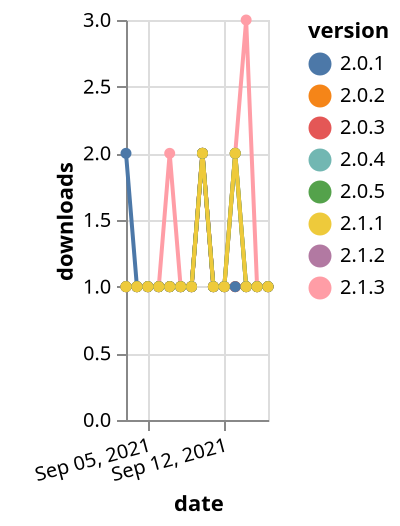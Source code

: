 {"$schema": "https://vega.github.io/schema/vega-lite/v5.json", "description": "A simple bar chart with embedded data.", "data": {"values": [{"date": "2021-09-03", "total": 212, "delta": 1, "version": "2.0.2"}, {"date": "2021-09-04", "total": 213, "delta": 1, "version": "2.0.2"}, {"date": "2021-09-05", "total": 214, "delta": 1, "version": "2.0.2"}, {"date": "2021-09-06", "total": 215, "delta": 1, "version": "2.0.2"}, {"date": "2021-09-07", "total": 216, "delta": 1, "version": "2.0.2"}, {"date": "2021-09-08", "total": 217, "delta": 1, "version": "2.0.2"}, {"date": "2021-09-09", "total": 218, "delta": 1, "version": "2.0.2"}, {"date": "2021-09-10", "total": 220, "delta": 2, "version": "2.0.2"}, {"date": "2021-09-11", "total": 221, "delta": 1, "version": "2.0.2"}, {"date": "2021-09-12", "total": 222, "delta": 1, "version": "2.0.2"}, {"date": "2021-09-13", "total": 223, "delta": 1, "version": "2.0.2"}, {"date": "2021-09-14", "total": 224, "delta": 1, "version": "2.0.2"}, {"date": "2021-09-15", "total": 225, "delta": 1, "version": "2.0.2"}, {"date": "2021-09-16", "total": 226, "delta": 1, "version": "2.0.2"}, {"date": "2021-09-03", "total": 158, "delta": 1, "version": "2.1.3"}, {"date": "2021-09-04", "total": 159, "delta": 1, "version": "2.1.3"}, {"date": "2021-09-05", "total": 160, "delta": 1, "version": "2.1.3"}, {"date": "2021-09-06", "total": 161, "delta": 1, "version": "2.1.3"}, {"date": "2021-09-07", "total": 163, "delta": 2, "version": "2.1.3"}, {"date": "2021-09-08", "total": 164, "delta": 1, "version": "2.1.3"}, {"date": "2021-09-09", "total": 165, "delta": 1, "version": "2.1.3"}, {"date": "2021-09-10", "total": 167, "delta": 2, "version": "2.1.3"}, {"date": "2021-09-11", "total": 168, "delta": 1, "version": "2.1.3"}, {"date": "2021-09-12", "total": 169, "delta": 1, "version": "2.1.3"}, {"date": "2021-09-13", "total": 171, "delta": 2, "version": "2.1.3"}, {"date": "2021-09-14", "total": 174, "delta": 3, "version": "2.1.3"}, {"date": "2021-09-15", "total": 175, "delta": 1, "version": "2.1.3"}, {"date": "2021-09-16", "total": 176, "delta": 1, "version": "2.1.3"}, {"date": "2021-09-03", "total": 149, "delta": 1, "version": "2.0.4"}, {"date": "2021-09-04", "total": 150, "delta": 1, "version": "2.0.4"}, {"date": "2021-09-05", "total": 151, "delta": 1, "version": "2.0.4"}, {"date": "2021-09-06", "total": 152, "delta": 1, "version": "2.0.4"}, {"date": "2021-09-07", "total": 153, "delta": 1, "version": "2.0.4"}, {"date": "2021-09-08", "total": 154, "delta": 1, "version": "2.0.4"}, {"date": "2021-09-09", "total": 155, "delta": 1, "version": "2.0.4"}, {"date": "2021-09-10", "total": 157, "delta": 2, "version": "2.0.4"}, {"date": "2021-09-11", "total": 158, "delta": 1, "version": "2.0.4"}, {"date": "2021-09-12", "total": 159, "delta": 1, "version": "2.0.4"}, {"date": "2021-09-13", "total": 161, "delta": 2, "version": "2.0.4"}, {"date": "2021-09-14", "total": 162, "delta": 1, "version": "2.0.4"}, {"date": "2021-09-15", "total": 163, "delta": 1, "version": "2.0.4"}, {"date": "2021-09-16", "total": 164, "delta": 1, "version": "2.0.4"}, {"date": "2021-09-03", "total": 175, "delta": 1, "version": "2.0.3"}, {"date": "2021-09-04", "total": 176, "delta": 1, "version": "2.0.3"}, {"date": "2021-09-05", "total": 177, "delta": 1, "version": "2.0.3"}, {"date": "2021-09-06", "total": 178, "delta": 1, "version": "2.0.3"}, {"date": "2021-09-07", "total": 179, "delta": 1, "version": "2.0.3"}, {"date": "2021-09-08", "total": 180, "delta": 1, "version": "2.0.3"}, {"date": "2021-09-09", "total": 181, "delta": 1, "version": "2.0.3"}, {"date": "2021-09-10", "total": 183, "delta": 2, "version": "2.0.3"}, {"date": "2021-09-11", "total": 184, "delta": 1, "version": "2.0.3"}, {"date": "2021-09-12", "total": 185, "delta": 1, "version": "2.0.3"}, {"date": "2021-09-13", "total": 186, "delta": 1, "version": "2.0.3"}, {"date": "2021-09-14", "total": 187, "delta": 1, "version": "2.0.3"}, {"date": "2021-09-15", "total": 188, "delta": 1, "version": "2.0.3"}, {"date": "2021-09-16", "total": 189, "delta": 1, "version": "2.0.3"}, {"date": "2021-09-03", "total": 132, "delta": 1, "version": "2.1.2"}, {"date": "2021-09-04", "total": 133, "delta": 1, "version": "2.1.2"}, {"date": "2021-09-05", "total": 134, "delta": 1, "version": "2.1.2"}, {"date": "2021-09-06", "total": 135, "delta": 1, "version": "2.1.2"}, {"date": "2021-09-07", "total": 136, "delta": 1, "version": "2.1.2"}, {"date": "2021-09-08", "total": 137, "delta": 1, "version": "2.1.2"}, {"date": "2021-09-09", "total": 138, "delta": 1, "version": "2.1.2"}, {"date": "2021-09-10", "total": 140, "delta": 2, "version": "2.1.2"}, {"date": "2021-09-11", "total": 141, "delta": 1, "version": "2.1.2"}, {"date": "2021-09-12", "total": 142, "delta": 1, "version": "2.1.2"}, {"date": "2021-09-13", "total": 144, "delta": 2, "version": "2.1.2"}, {"date": "2021-09-14", "total": 145, "delta": 1, "version": "2.1.2"}, {"date": "2021-09-15", "total": 146, "delta": 1, "version": "2.1.2"}, {"date": "2021-09-16", "total": 147, "delta": 1, "version": "2.1.2"}, {"date": "2021-09-03", "total": 219, "delta": 2, "version": "2.0.1"}, {"date": "2021-09-04", "total": 220, "delta": 1, "version": "2.0.1"}, {"date": "2021-09-05", "total": 221, "delta": 1, "version": "2.0.1"}, {"date": "2021-09-06", "total": 222, "delta": 1, "version": "2.0.1"}, {"date": "2021-09-07", "total": 223, "delta": 1, "version": "2.0.1"}, {"date": "2021-09-08", "total": 224, "delta": 1, "version": "2.0.1"}, {"date": "2021-09-09", "total": 225, "delta": 1, "version": "2.0.1"}, {"date": "2021-09-10", "total": 227, "delta": 2, "version": "2.0.1"}, {"date": "2021-09-11", "total": 228, "delta": 1, "version": "2.0.1"}, {"date": "2021-09-12", "total": 229, "delta": 1, "version": "2.0.1"}, {"date": "2021-09-13", "total": 230, "delta": 1, "version": "2.0.1"}, {"date": "2021-09-14", "total": 231, "delta": 1, "version": "2.0.1"}, {"date": "2021-09-15", "total": 232, "delta": 1, "version": "2.0.1"}, {"date": "2021-09-16", "total": 233, "delta": 1, "version": "2.0.1"}, {"date": "2021-09-03", "total": 167, "delta": 1, "version": "2.0.5"}, {"date": "2021-09-04", "total": 168, "delta": 1, "version": "2.0.5"}, {"date": "2021-09-05", "total": 169, "delta": 1, "version": "2.0.5"}, {"date": "2021-09-06", "total": 170, "delta": 1, "version": "2.0.5"}, {"date": "2021-09-07", "total": 171, "delta": 1, "version": "2.0.5"}, {"date": "2021-09-08", "total": 172, "delta": 1, "version": "2.0.5"}, {"date": "2021-09-09", "total": 173, "delta": 1, "version": "2.0.5"}, {"date": "2021-09-10", "total": 175, "delta": 2, "version": "2.0.5"}, {"date": "2021-09-11", "total": 176, "delta": 1, "version": "2.0.5"}, {"date": "2021-09-12", "total": 177, "delta": 1, "version": "2.0.5"}, {"date": "2021-09-13", "total": 179, "delta": 2, "version": "2.0.5"}, {"date": "2021-09-14", "total": 180, "delta": 1, "version": "2.0.5"}, {"date": "2021-09-15", "total": 181, "delta": 1, "version": "2.0.5"}, {"date": "2021-09-16", "total": 182, "delta": 1, "version": "2.0.5"}, {"date": "2021-09-03", "total": 158, "delta": 1, "version": "2.1.1"}, {"date": "2021-09-04", "total": 159, "delta": 1, "version": "2.1.1"}, {"date": "2021-09-05", "total": 160, "delta": 1, "version": "2.1.1"}, {"date": "2021-09-06", "total": 161, "delta": 1, "version": "2.1.1"}, {"date": "2021-09-07", "total": 162, "delta": 1, "version": "2.1.1"}, {"date": "2021-09-08", "total": 163, "delta": 1, "version": "2.1.1"}, {"date": "2021-09-09", "total": 164, "delta": 1, "version": "2.1.1"}, {"date": "2021-09-10", "total": 166, "delta": 2, "version": "2.1.1"}, {"date": "2021-09-11", "total": 167, "delta": 1, "version": "2.1.1"}, {"date": "2021-09-12", "total": 168, "delta": 1, "version": "2.1.1"}, {"date": "2021-09-13", "total": 170, "delta": 2, "version": "2.1.1"}, {"date": "2021-09-14", "total": 171, "delta": 1, "version": "2.1.1"}, {"date": "2021-09-15", "total": 172, "delta": 1, "version": "2.1.1"}, {"date": "2021-09-16", "total": 173, "delta": 1, "version": "2.1.1"}]}, "width": "container", "mark": {"type": "line", "point": {"filled": true}}, "encoding": {"x": {"field": "date", "type": "temporal", "timeUnit": "yearmonthdate", "title": "date", "axis": {"labelAngle": -15}}, "y": {"field": "delta", "type": "quantitative", "title": "downloads"}, "color": {"field": "version", "type": "nominal"}, "tooltip": {"field": "delta"}}}